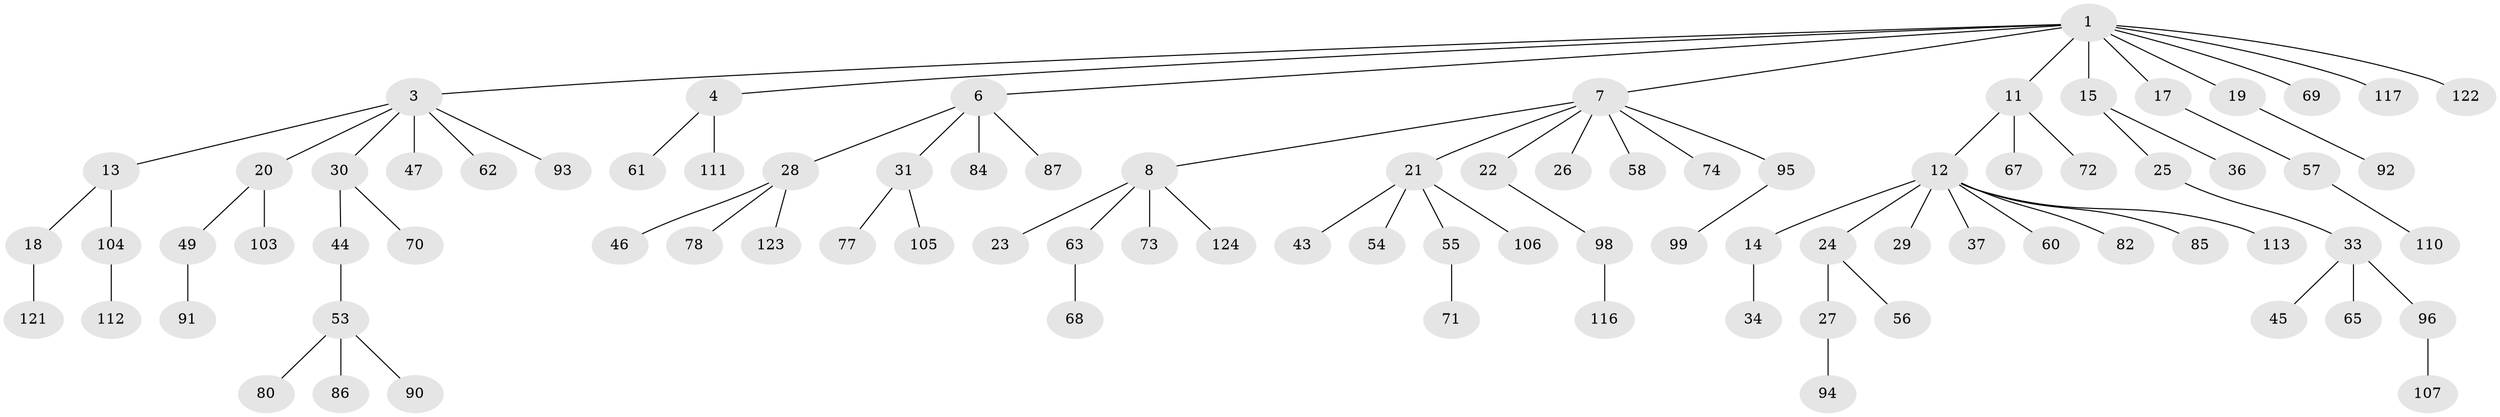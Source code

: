 // Generated by graph-tools (version 1.1) at 2025/52/02/27/25 19:52:09]
// undirected, 87 vertices, 86 edges
graph export_dot {
graph [start="1"]
  node [color=gray90,style=filled];
  1 [super="+2"];
  3 [super="+5"];
  4 [super="+79"];
  6 [super="+10"];
  7 [super="+16"];
  8 [super="+9"];
  11 [super="+35"];
  12 [super="+51"];
  13 [super="+41"];
  14 [super="+52"];
  15;
  17 [super="+102"];
  18 [super="+50"];
  19 [super="+81"];
  20 [super="+32"];
  21 [super="+40"];
  22 [super="+83"];
  23 [super="+42"];
  24;
  25;
  26;
  27;
  28 [super="+101"];
  29;
  30;
  31 [super="+48"];
  33 [super="+38"];
  34 [super="+39"];
  36 [super="+115"];
  37;
  43 [super="+88"];
  44;
  45;
  46;
  47 [super="+66"];
  49;
  53 [super="+118"];
  54 [super="+100"];
  55;
  56;
  57 [super="+59"];
  58;
  60;
  61;
  62;
  63 [super="+64"];
  65 [super="+119"];
  67;
  68;
  69;
  70;
  71;
  72 [super="+76"];
  73 [super="+75"];
  74;
  77;
  78;
  80 [super="+89"];
  82 [super="+120"];
  84;
  85;
  86 [super="+97"];
  87;
  90;
  91 [super="+114"];
  92;
  93;
  94;
  95;
  96;
  98 [super="+109"];
  99 [super="+108"];
  103;
  104;
  105 [super="+125"];
  106;
  107;
  110;
  111;
  112;
  113;
  116;
  117;
  121;
  122;
  123;
  124;
  1 -- 3;
  1 -- 4;
  1 -- 6;
  1 -- 11;
  1 -- 15;
  1 -- 17;
  1 -- 69;
  1 -- 117;
  1 -- 122;
  1 -- 19;
  1 -- 7;
  3 -- 13;
  3 -- 30;
  3 -- 47;
  3 -- 62;
  3 -- 93;
  3 -- 20;
  4 -- 61;
  4 -- 111;
  6 -- 28;
  6 -- 31;
  6 -- 84;
  6 -- 87;
  7 -- 8;
  7 -- 21;
  7 -- 22;
  7 -- 26;
  7 -- 58;
  7 -- 74;
  7 -- 95;
  8 -- 23;
  8 -- 73;
  8 -- 124;
  8 -- 63;
  11 -- 12;
  11 -- 72;
  11 -- 67;
  12 -- 14;
  12 -- 24;
  12 -- 29;
  12 -- 37;
  12 -- 60;
  12 -- 113;
  12 -- 82;
  12 -- 85;
  13 -- 18;
  13 -- 104;
  14 -- 34;
  15 -- 25;
  15 -- 36;
  17 -- 57;
  18 -- 121;
  19 -- 92;
  20 -- 103;
  20 -- 49;
  21 -- 43;
  21 -- 55;
  21 -- 106;
  21 -- 54;
  22 -- 98;
  24 -- 27;
  24 -- 56;
  25 -- 33;
  27 -- 94;
  28 -- 46;
  28 -- 78;
  28 -- 123;
  30 -- 44;
  30 -- 70;
  31 -- 77;
  31 -- 105;
  33 -- 45;
  33 -- 65;
  33 -- 96;
  44 -- 53;
  49 -- 91;
  53 -- 80;
  53 -- 86;
  53 -- 90;
  55 -- 71;
  57 -- 110;
  63 -- 68;
  95 -- 99;
  96 -- 107;
  98 -- 116;
  104 -- 112;
}
